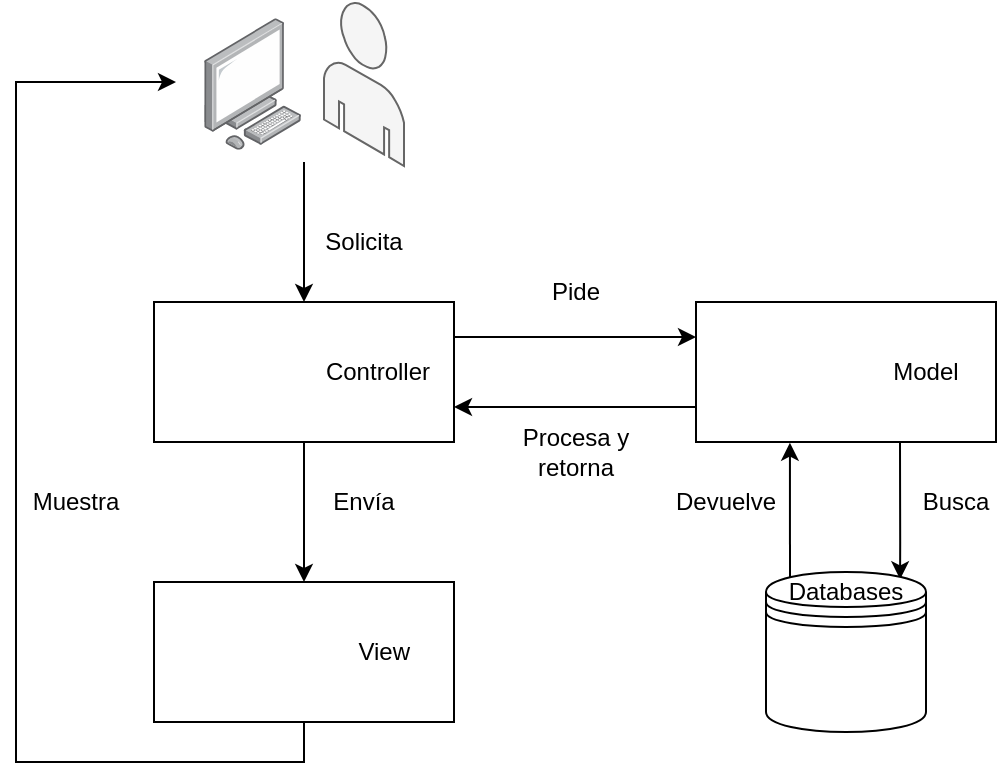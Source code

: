 <mxfile version="13.7.1" type="device"><diagram id="cYnwqDlzypGTQB8LvZHI" name="Page-1"><mxGraphModel dx="925" dy="615" grid="1" gridSize="10" guides="1" tooltips="1" connect="1" arrows="1" fold="1" page="1" pageScale="1" pageWidth="827" pageHeight="1169" math="0" shadow="0"><root><mxCell id="0"/><mxCell id="1" parent="0"/><mxCell id="D9Ht7f35Ah10aCP-7Ins-74" style="edgeStyle=orthogonalEdgeStyle;rounded=0;orthogonalLoop=1;jettySize=auto;html=1;exitX=0.15;exitY=0.05;exitDx=0;exitDy=0;exitPerimeter=0;entryX=0.313;entryY=1.005;entryDx=0;entryDy=0;entryPerimeter=0;startArrow=classic;startFill=1;endArrow=none;endFill=0;" edge="1" parent="1"><mxGeometry relative="1" as="geometry"><mxPoint x="712.05" y="388.65" as="sourcePoint"/><mxPoint x="712" y="320.0" as="targetPoint"/><Array as="points"><mxPoint x="712" y="370"/><mxPoint x="712" y="370"/></Array></mxGeometry></mxCell><mxCell id="D9Ht7f35Ah10aCP-7Ins-2" value="" style="verticalLabelPosition=bottom;html=1;verticalAlign=top;strokeWidth=1;align=center;outlineConnect=0;dashed=0;outlineConnect=0;shape=mxgraph.aws3d.end_user;strokeColor=#666666;fillColor=#f5f5f5;aspect=fixed;flipH=0;fontColor=#333333;flipV=0;" vertex="1" parent="1"><mxGeometry x="424" y="100" width="40" height="82.01" as="geometry"/></mxCell><mxCell id="D9Ht7f35Ah10aCP-7Ins-3" value="" style="points=[];aspect=fixed;html=1;align=center;shadow=0;dashed=0;image;image=img/lib/allied_telesis/computer_and_terminals/Personal_Computer.svg;flipH=1;flipV=0;" vertex="1" parent="1"><mxGeometry x="364" y="108.1" width="48.55" height="65.8" as="geometry"/></mxCell><mxCell id="D9Ht7f35Ah10aCP-7Ins-59" style="edgeStyle=orthogonalEdgeStyle;rounded=0;orthogonalLoop=1;jettySize=auto;html=1;exitX=0;exitY=0.75;exitDx=0;exitDy=0;entryX=1;entryY=0.75;entryDx=0;entryDy=0;startArrow=none;startFill=0;endArrow=classic;endFill=1;" edge="1" parent="1" source="D9Ht7f35Ah10aCP-7Ins-38" target="D9Ht7f35Ah10aCP-7Ins-36"><mxGeometry relative="1" as="geometry"/></mxCell><mxCell id="D9Ht7f35Ah10aCP-7Ins-38" value="&lt;div align=&quot;right&quot;&gt;Model&amp;nbsp;&amp;nbsp;&amp;nbsp;&amp;nbsp;&amp;nbsp; &lt;br&gt;&lt;/div&gt;" style="rounded=0;whiteSpace=wrap;html=1;strokeWidth=1;align=right;" vertex="1" parent="1"><mxGeometry x="610" y="250" width="150" height="70" as="geometry"/></mxCell><mxCell id="D9Ht7f35Ah10aCP-7Ins-70" style="edgeStyle=orthogonalEdgeStyle;rounded=0;orthogonalLoop=1;jettySize=auto;html=1;exitX=0.15;exitY=0.05;exitDx=0;exitDy=0;exitPerimeter=0;entryX=0.313;entryY=1.005;entryDx=0;entryDy=0;entryPerimeter=0;startArrow=none;startFill=0;endArrow=classic;endFill=1;" edge="1" parent="1" source="D9Ht7f35Ah10aCP-7Ins-40" target="D9Ht7f35Ah10aCP-7Ins-38"><mxGeometry relative="1" as="geometry"/></mxCell><mxCell id="D9Ht7f35Ah10aCP-7Ins-40" value="&lt;div&gt;Databases&lt;/div&gt;&lt;div&gt;&lt;br&gt;&lt;/div&gt;&lt;div&gt;&lt;br&gt;&lt;/div&gt;&lt;div&gt;&lt;br&gt;&lt;/div&gt;&lt;div&gt;&lt;br&gt;&lt;/div&gt;&lt;div&gt;&lt;br&gt;&lt;/div&gt;&lt;div&gt;&lt;br&gt;&lt;/div&gt;" style="shape=datastore;whiteSpace=wrap;html=1;shadow=0;sketch=0;strokeWidth=1;" vertex="1" parent="1"><mxGeometry x="645" y="385" width="80" height="80" as="geometry"/></mxCell><mxCell id="D9Ht7f35Ah10aCP-7Ins-13" value="" style="shape=image;verticalLabelPosition=bottom;labelBackgroundColor=#ffffff;verticalAlign=top;aspect=fixed;imageAspect=0;image=https://pbs.twimg.com/profile_images/1235868806079057921/fTL08u_H_400x400.png;" vertex="1" parent="1"><mxGeometry x="630" y="255" width="60" height="60" as="geometry"/></mxCell><mxCell id="D9Ht7f35Ah10aCP-7Ins-41" value="" style="shape=image;html=1;verticalAlign=top;verticalLabelPosition=bottom;labelBackgroundColor=#ffffff;imageAspect=0;aspect=fixed;image=https://cdn4.iconfinder.com/data/icons/logos-brands-5/24/mysql-128.png;shadow=0;sketch=0;strokeWidth=1;" vertex="1" parent="1"><mxGeometry x="658" y="406" width="54" height="54" as="geometry"/></mxCell><mxCell id="D9Ht7f35Ah10aCP-7Ins-42" value="" style="group" vertex="1" connectable="0" parent="1"><mxGeometry x="339" y="390" width="150" height="70" as="geometry"/></mxCell><mxCell id="D9Ht7f35Ah10aCP-7Ins-29" value="&lt;div align=&quot;right&quot;&gt;View&amp;nbsp; &amp;nbsp;&amp;nbsp;&amp;nbsp;&amp;nbsp; &lt;br&gt;&lt;/div&gt;" style="rounded=0;whiteSpace=wrap;html=1;strokeWidth=1;align=right;" vertex="1" parent="D9Ht7f35Ah10aCP-7Ins-42"><mxGeometry width="150" height="70" as="geometry"/></mxCell><mxCell id="D9Ht7f35Ah10aCP-7Ins-20" value="" style="shape=image;html=1;verticalAlign=top;verticalLabelPosition=bottom;labelBackgroundColor=#ffffff;imageAspect=0;aspect=fixed;image=https://cdn3.iconfinder.com/data/icons/logos-brands-3/24/logo_brand_brands_logos_firefox-128.png;dashed=1;strokeWidth=1;" vertex="1" parent="D9Ht7f35Ah10aCP-7Ins-42"><mxGeometry x="18.2" y="15" width="40" height="40" as="geometry"/></mxCell><mxCell id="D9Ht7f35Ah10aCP-7Ins-48" value="" style="group" vertex="1" connectable="0" parent="1"><mxGeometry x="339" y="250" width="150" height="70" as="geometry"/></mxCell><mxCell id="D9Ht7f35Ah10aCP-7Ins-43" value="" style="group" vertex="1" connectable="0" parent="D9Ht7f35Ah10aCP-7Ins-48"><mxGeometry width="150" height="70" as="geometry"/></mxCell><mxCell id="D9Ht7f35Ah10aCP-7Ins-36" value="&lt;div align=&quot;right&quot;&gt;Controller &amp;nbsp;&amp;nbsp; &lt;br&gt;&lt;/div&gt;" style="rounded=0;whiteSpace=wrap;html=1;strokeWidth=1;align=right;" vertex="1" parent="D9Ht7f35Ah10aCP-7Ins-43"><mxGeometry width="150" height="70" as="geometry"/></mxCell><mxCell id="D9Ht7f35Ah10aCP-7Ins-5" value="" style="shape=image;html=1;verticalAlign=top;verticalLabelPosition=bottom;labelBackgroundColor=#ffffff;imageAspect=0;aspect=fixed;image=https://cdn4.iconfinder.com/data/icons/logos-and-brands/512/21_Angular_logo_logos-128.png" vertex="1" parent="D9Ht7f35Ah10aCP-7Ins-43"><mxGeometry x="16.04" y="12.84" width="44.32" height="44.32" as="geometry"/></mxCell><mxCell id="D9Ht7f35Ah10aCP-7Ins-56" style="edgeStyle=orthogonalEdgeStyle;rounded=0;orthogonalLoop=1;jettySize=auto;html=1;exitX=0.5;exitY=0;exitDx=0;exitDy=0;startArrow=classic;startFill=1;endArrow=none;endFill=0;" edge="1" parent="1" source="D9Ht7f35Ah10aCP-7Ins-36"><mxGeometry relative="1" as="geometry"><mxPoint x="414" y="180" as="targetPoint"/></mxGeometry></mxCell><mxCell id="D9Ht7f35Ah10aCP-7Ins-57" style="edgeStyle=orthogonalEdgeStyle;rounded=0;orthogonalLoop=1;jettySize=auto;html=1;exitX=0.5;exitY=1;exitDx=0;exitDy=0;entryX=0.5;entryY=0;entryDx=0;entryDy=0;startArrow=none;startFill=0;endArrow=classic;endFill=1;" edge="1" parent="1" source="D9Ht7f35Ah10aCP-7Ins-36" target="D9Ht7f35Ah10aCP-7Ins-29"><mxGeometry relative="1" as="geometry"/></mxCell><mxCell id="D9Ht7f35Ah10aCP-7Ins-58" style="edgeStyle=orthogonalEdgeStyle;rounded=0;orthogonalLoop=1;jettySize=auto;html=1;exitX=1;exitY=0.25;exitDx=0;exitDy=0;entryX=0;entryY=0.25;entryDx=0;entryDy=0;startArrow=none;startFill=0;endArrow=classic;endFill=1;" edge="1" parent="1" source="D9Ht7f35Ah10aCP-7Ins-36" target="D9Ht7f35Ah10aCP-7Ins-38"><mxGeometry relative="1" as="geometry"/></mxCell><mxCell id="D9Ht7f35Ah10aCP-7Ins-77" style="edgeStyle=orthogonalEdgeStyle;rounded=0;orthogonalLoop=1;jettySize=auto;html=1;exitX=0.5;exitY=1;exitDx=0;exitDy=0;startArrow=none;startFill=0;endArrow=classic;endFill=1;" edge="1" parent="1" source="D9Ht7f35Ah10aCP-7Ins-29"><mxGeometry relative="1" as="geometry"><mxPoint x="350" y="140" as="targetPoint"/><Array as="points"><mxPoint x="414" y="480"/><mxPoint x="270" y="480"/><mxPoint x="270" y="140"/></Array></mxGeometry></mxCell><mxCell id="D9Ht7f35Ah10aCP-7Ins-79" value="Solicita" style="text;html=1;strokeColor=none;fillColor=none;align=center;verticalAlign=middle;whiteSpace=wrap;rounded=0;shadow=0;sketch=0;" vertex="1" parent="1"><mxGeometry x="424" y="210" width="40" height="20" as="geometry"/></mxCell><mxCell id="D9Ht7f35Ah10aCP-7Ins-80" value="Pide" style="text;html=1;strokeColor=none;fillColor=none;align=center;verticalAlign=middle;whiteSpace=wrap;rounded=0;shadow=0;sketch=0;" vertex="1" parent="1"><mxGeometry x="530" y="235" width="40" height="20" as="geometry"/></mxCell><mxCell id="D9Ht7f35Ah10aCP-7Ins-81" value="Procesa y retorna" style="text;html=1;strokeColor=none;fillColor=none;align=center;verticalAlign=middle;whiteSpace=wrap;rounded=0;shadow=0;sketch=0;" vertex="1" parent="1"><mxGeometry x="520" y="315" width="60" height="20" as="geometry"/></mxCell><mxCell id="D9Ht7f35Ah10aCP-7Ins-82" value="Busca" style="text;html=1;strokeColor=none;fillColor=none;align=center;verticalAlign=middle;whiteSpace=wrap;rounded=0;shadow=0;sketch=0;" vertex="1" parent="1"><mxGeometry x="720" y="340" width="40" height="20" as="geometry"/></mxCell><mxCell id="D9Ht7f35Ah10aCP-7Ins-83" value="Devuelve" style="text;html=1;strokeColor=none;fillColor=none;align=center;verticalAlign=middle;whiteSpace=wrap;rounded=0;shadow=0;sketch=0;" vertex="1" parent="1"><mxGeometry x="605" y="340" width="40" height="20" as="geometry"/></mxCell><mxCell id="D9Ht7f35Ah10aCP-7Ins-84" value="Envía" style="text;html=1;strokeColor=none;fillColor=none;align=center;verticalAlign=middle;whiteSpace=wrap;rounded=0;shadow=0;sketch=0;" vertex="1" parent="1"><mxGeometry x="424" y="340" width="40" height="20" as="geometry"/></mxCell><mxCell id="D9Ht7f35Ah10aCP-7Ins-85" value="Muestra" style="text;html=1;strokeColor=none;fillColor=none;align=center;verticalAlign=middle;whiteSpace=wrap;rounded=0;shadow=0;sketch=0;" vertex="1" parent="1"><mxGeometry x="280" y="340" width="40" height="20" as="geometry"/></mxCell></root></mxGraphModel></diagram></mxfile>